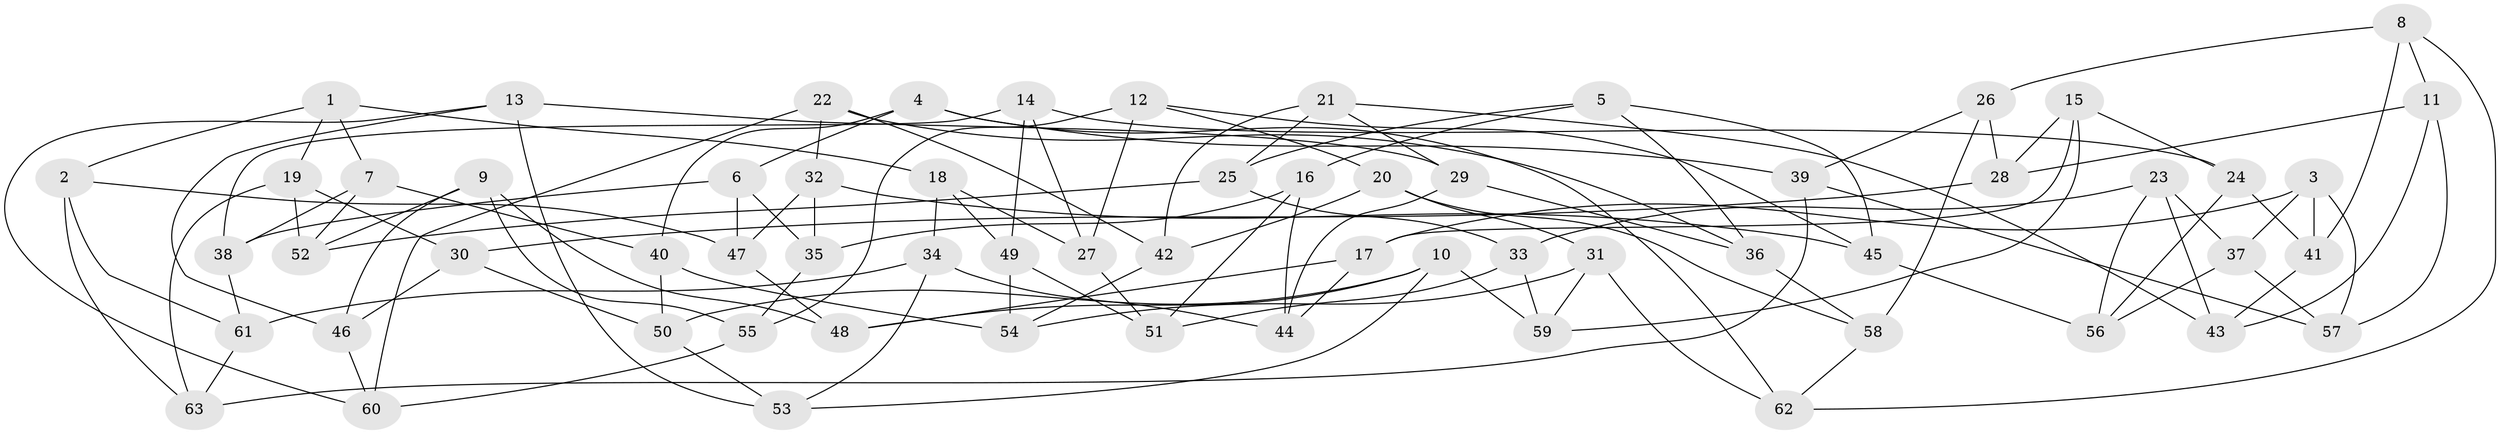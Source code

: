 // Generated by graph-tools (version 1.1) at 2025/26/03/09/25 03:26:52]
// undirected, 63 vertices, 126 edges
graph export_dot {
graph [start="1"]
  node [color=gray90,style=filled];
  1;
  2;
  3;
  4;
  5;
  6;
  7;
  8;
  9;
  10;
  11;
  12;
  13;
  14;
  15;
  16;
  17;
  18;
  19;
  20;
  21;
  22;
  23;
  24;
  25;
  26;
  27;
  28;
  29;
  30;
  31;
  32;
  33;
  34;
  35;
  36;
  37;
  38;
  39;
  40;
  41;
  42;
  43;
  44;
  45;
  46;
  47;
  48;
  49;
  50;
  51;
  52;
  53;
  54;
  55;
  56;
  57;
  58;
  59;
  60;
  61;
  62;
  63;
  1 -- 2;
  1 -- 19;
  1 -- 18;
  1 -- 7;
  2 -- 63;
  2 -- 47;
  2 -- 61;
  3 -- 37;
  3 -- 17;
  3 -- 41;
  3 -- 57;
  4 -- 39;
  4 -- 40;
  4 -- 6;
  4 -- 62;
  5 -- 16;
  5 -- 36;
  5 -- 45;
  5 -- 25;
  6 -- 35;
  6 -- 38;
  6 -- 47;
  7 -- 38;
  7 -- 52;
  7 -- 40;
  8 -- 62;
  8 -- 26;
  8 -- 41;
  8 -- 11;
  9 -- 46;
  9 -- 55;
  9 -- 48;
  9 -- 52;
  10 -- 59;
  10 -- 53;
  10 -- 48;
  10 -- 50;
  11 -- 43;
  11 -- 57;
  11 -- 28;
  12 -- 55;
  12 -- 45;
  12 -- 27;
  12 -- 20;
  13 -- 53;
  13 -- 46;
  13 -- 60;
  13 -- 29;
  14 -- 49;
  14 -- 24;
  14 -- 27;
  14 -- 38;
  15 -- 59;
  15 -- 24;
  15 -- 17;
  15 -- 28;
  16 -- 35;
  16 -- 44;
  16 -- 51;
  17 -- 48;
  17 -- 44;
  18 -- 27;
  18 -- 34;
  18 -- 49;
  19 -- 63;
  19 -- 30;
  19 -- 52;
  20 -- 58;
  20 -- 42;
  20 -- 31;
  21 -- 25;
  21 -- 42;
  21 -- 29;
  21 -- 43;
  22 -- 36;
  22 -- 42;
  22 -- 60;
  22 -- 32;
  23 -- 37;
  23 -- 43;
  23 -- 56;
  23 -- 33;
  24 -- 41;
  24 -- 56;
  25 -- 52;
  25 -- 33;
  26 -- 39;
  26 -- 28;
  26 -- 58;
  27 -- 51;
  28 -- 30;
  29 -- 44;
  29 -- 36;
  30 -- 46;
  30 -- 50;
  31 -- 62;
  31 -- 59;
  31 -- 54;
  32 -- 35;
  32 -- 47;
  32 -- 45;
  33 -- 59;
  33 -- 51;
  34 -- 61;
  34 -- 44;
  34 -- 53;
  35 -- 55;
  36 -- 58;
  37 -- 57;
  37 -- 56;
  38 -- 61;
  39 -- 63;
  39 -- 57;
  40 -- 50;
  40 -- 54;
  41 -- 43;
  42 -- 54;
  45 -- 56;
  46 -- 60;
  47 -- 48;
  49 -- 54;
  49 -- 51;
  50 -- 53;
  55 -- 60;
  58 -- 62;
  61 -- 63;
}

